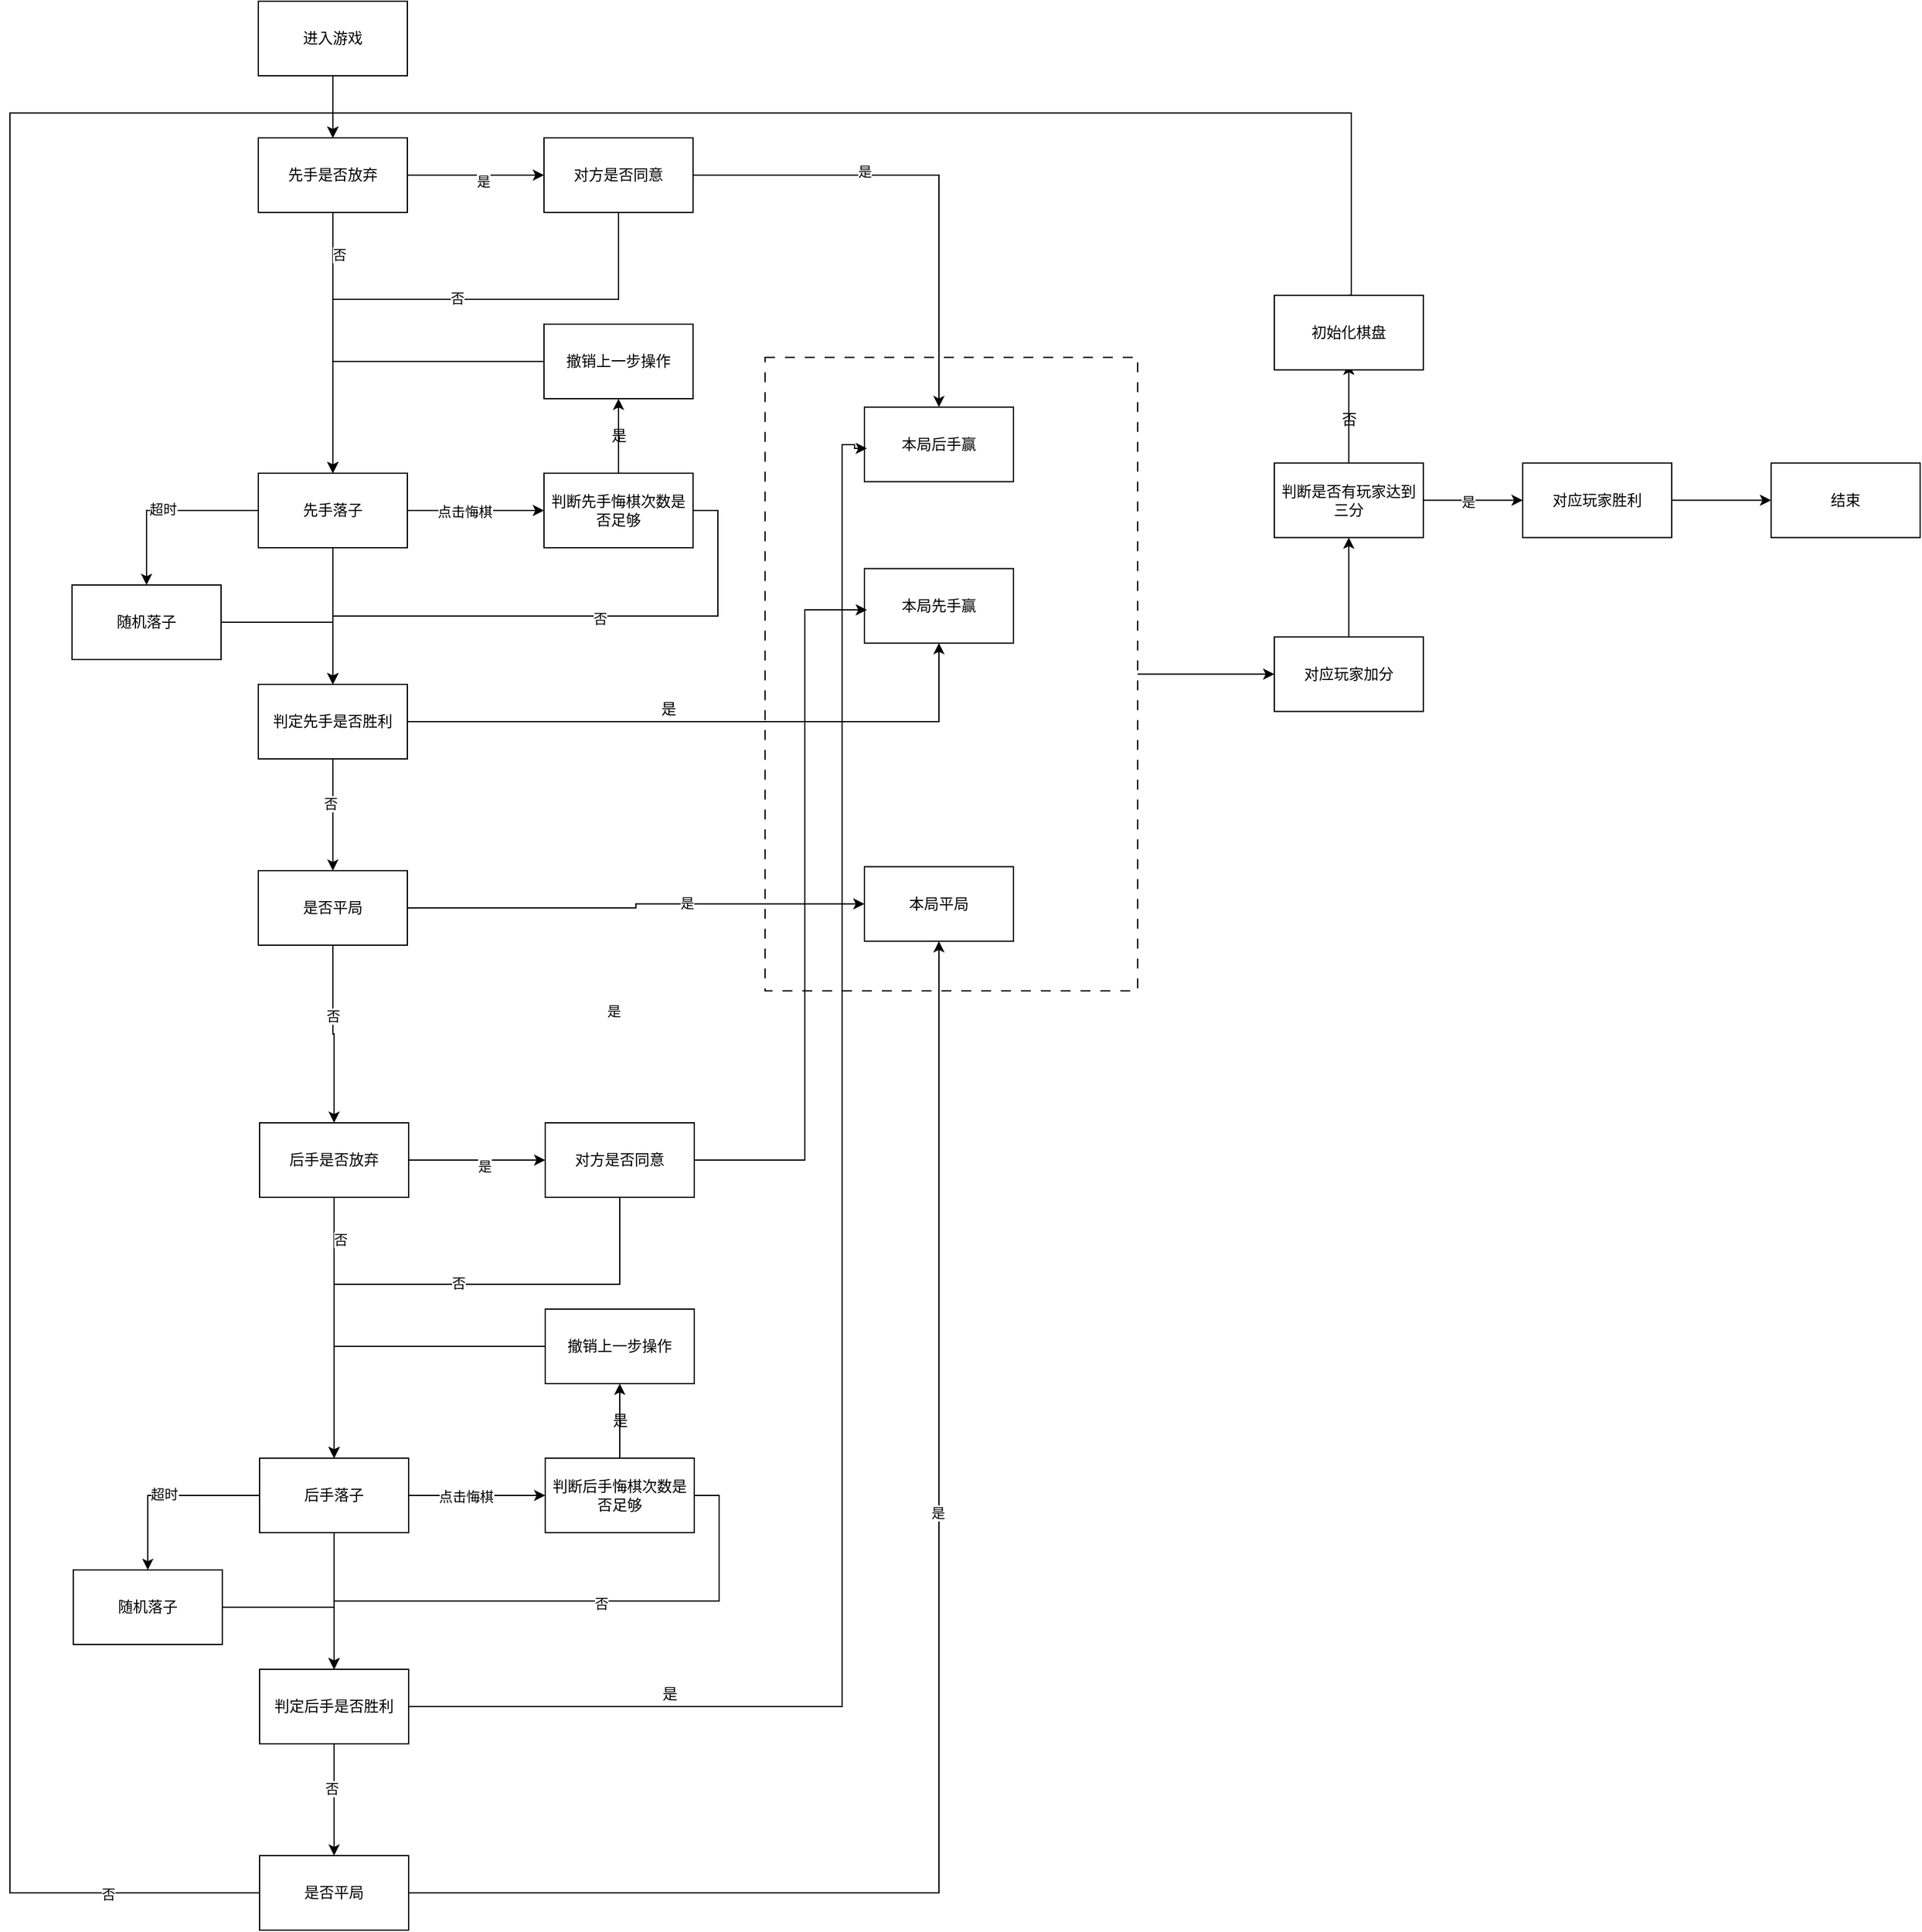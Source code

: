 <mxfile version="21.0.6" type="github">
  <diagram name="Page-1" id="edf60f1a-56cd-e834-aa8a-f176f3a09ee4">
    <mxGraphModel dx="3587" dy="2440" grid="1" gridSize="10" guides="1" tooltips="1" connect="1" arrows="1" fold="1" page="1" pageScale="1" pageWidth="1100" pageHeight="850" background="none" math="0" shadow="0">
      <root>
        <mxCell id="0" />
        <mxCell id="1" parent="0" />
        <mxCell id="CxQgPjgmQTwlb-2VwWBZ-10" style="edgeStyle=orthogonalEdgeStyle;rounded=0;orthogonalLoop=1;jettySize=auto;html=1;entryX=0.5;entryY=0;entryDx=0;entryDy=0;" parent="1" source="CxQgPjgmQTwlb-2VwWBZ-1" target="CxQgPjgmQTwlb-2VwWBZ-2" edge="1">
          <mxGeometry relative="1" as="geometry" />
        </mxCell>
        <mxCell id="CxQgPjgmQTwlb-2VwWBZ-33" value="否" style="edgeLabel;html=1;align=center;verticalAlign=middle;resizable=0;points=[];" parent="CxQgPjgmQTwlb-2VwWBZ-10" vertex="1" connectable="0">
          <mxGeometry x="-0.682" y="5" relative="1" as="geometry">
            <mxPoint as="offset" />
          </mxGeometry>
        </mxCell>
        <mxCell id="CxQgPjgmQTwlb-2VwWBZ-31" style="edgeStyle=orthogonalEdgeStyle;rounded=0;orthogonalLoop=1;jettySize=auto;html=1;entryX=0;entryY=0.5;entryDx=0;entryDy=0;" parent="1" source="CxQgPjgmQTwlb-2VwWBZ-1" target="CxQgPjgmQTwlb-2VwWBZ-30" edge="1">
          <mxGeometry relative="1" as="geometry" />
        </mxCell>
        <mxCell id="CxQgPjgmQTwlb-2VwWBZ-32" value="是" style="edgeLabel;html=1;align=center;verticalAlign=middle;resizable=0;points=[];" parent="CxQgPjgmQTwlb-2VwWBZ-31" vertex="1" connectable="0">
          <mxGeometry x="0.097" y="-5" relative="1" as="geometry">
            <mxPoint as="offset" />
          </mxGeometry>
        </mxCell>
        <mxCell id="CxQgPjgmQTwlb-2VwWBZ-1" value="先手是否放弃" style="rounded=0;whiteSpace=wrap;html=1;" parent="1" vertex="1">
          <mxGeometry x="200" y="-90" width="120" height="60" as="geometry" />
        </mxCell>
        <mxCell id="CxQgPjgmQTwlb-2VwWBZ-13" style="edgeStyle=orthogonalEdgeStyle;rounded=0;orthogonalLoop=1;jettySize=auto;html=1;entryX=0;entryY=0.5;entryDx=0;entryDy=0;" parent="1" source="CxQgPjgmQTwlb-2VwWBZ-2" target="CxQgPjgmQTwlb-2VwWBZ-7" edge="1">
          <mxGeometry relative="1" as="geometry" />
        </mxCell>
        <mxCell id="CxQgPjgmQTwlb-2VwWBZ-14" value="点击悔棋" style="edgeLabel;html=1;align=center;verticalAlign=middle;resizable=0;points=[];" parent="CxQgPjgmQTwlb-2VwWBZ-13" vertex="1" connectable="0">
          <mxGeometry x="-0.17" y="-1" relative="1" as="geometry">
            <mxPoint as="offset" />
          </mxGeometry>
        </mxCell>
        <mxCell id="CxQgPjgmQTwlb-2VwWBZ-21" style="edgeStyle=orthogonalEdgeStyle;rounded=0;orthogonalLoop=1;jettySize=auto;html=1;" parent="1" source="CxQgPjgmQTwlb-2VwWBZ-2" target="CxQgPjgmQTwlb-2VwWBZ-5" edge="1">
          <mxGeometry relative="1" as="geometry" />
        </mxCell>
        <mxCell id="CxQgPjgmQTwlb-2VwWBZ-24" style="edgeStyle=orthogonalEdgeStyle;rounded=0;orthogonalLoop=1;jettySize=auto;html=1;" parent="1" source="CxQgPjgmQTwlb-2VwWBZ-2" target="CxQgPjgmQTwlb-2VwWBZ-23" edge="1">
          <mxGeometry relative="1" as="geometry" />
        </mxCell>
        <mxCell id="CxQgPjgmQTwlb-2VwWBZ-25" value="超时" style="edgeLabel;html=1;align=center;verticalAlign=middle;resizable=0;points=[];" parent="CxQgPjgmQTwlb-2VwWBZ-24" vertex="1" connectable="0">
          <mxGeometry x="0.033" y="-1" relative="1" as="geometry">
            <mxPoint as="offset" />
          </mxGeometry>
        </mxCell>
        <mxCell id="CxQgPjgmQTwlb-2VwWBZ-2" value="先手落子" style="rounded=0;whiteSpace=wrap;html=1;" parent="1" vertex="1">
          <mxGeometry x="200" y="180" width="120" height="60" as="geometry" />
        </mxCell>
        <mxCell id="CxQgPjgmQTwlb-2VwWBZ-40" style="edgeStyle=orthogonalEdgeStyle;rounded=0;orthogonalLoop=1;jettySize=auto;html=1;entryX=0.5;entryY=1;entryDx=0;entryDy=0;" parent="1" source="CxQgPjgmQTwlb-2VwWBZ-5" target="CxQgPjgmQTwlb-2VwWBZ-39" edge="1">
          <mxGeometry relative="1" as="geometry" />
        </mxCell>
        <mxCell id="CxQgPjgmQTwlb-2VwWBZ-43" style="edgeStyle=orthogonalEdgeStyle;rounded=0;orthogonalLoop=1;jettySize=auto;html=1;exitX=0.5;exitY=1;exitDx=0;exitDy=0;entryX=0.5;entryY=0;entryDx=0;entryDy=0;" parent="1" source="CxQgPjgmQTwlb-2VwWBZ-5" target="CxQgPjgmQTwlb-2VwWBZ-42" edge="1">
          <mxGeometry relative="1" as="geometry">
            <Array as="points">
              <mxPoint x="260" y="450" />
              <mxPoint x="260" y="450" />
            </Array>
          </mxGeometry>
        </mxCell>
        <mxCell id="CxQgPjgmQTwlb-2VwWBZ-47" value="否" style="edgeLabel;html=1;align=center;verticalAlign=middle;resizable=0;points=[];" parent="CxQgPjgmQTwlb-2VwWBZ-43" vertex="1" connectable="0">
          <mxGeometry x="-0.198" y="-2" relative="1" as="geometry">
            <mxPoint as="offset" />
          </mxGeometry>
        </mxCell>
        <mxCell id="CxQgPjgmQTwlb-2VwWBZ-5" value="判定先手是否胜利" style="rounded=0;whiteSpace=wrap;html=1;" parent="1" vertex="1">
          <mxGeometry x="200" y="350" width="120" height="60" as="geometry" />
        </mxCell>
        <mxCell id="CxQgPjgmQTwlb-2VwWBZ-12" style="edgeStyle=orthogonalEdgeStyle;rounded=0;orthogonalLoop=1;jettySize=auto;html=1;entryX=0.5;entryY=1;entryDx=0;entryDy=0;" parent="1" source="CxQgPjgmQTwlb-2VwWBZ-7" target="CxQgPjgmQTwlb-2VwWBZ-11" edge="1">
          <mxGeometry relative="1" as="geometry">
            <Array as="points">
              <mxPoint x="490" y="170" />
              <mxPoint x="490" y="170" />
            </Array>
          </mxGeometry>
        </mxCell>
        <mxCell id="CxQgPjgmQTwlb-2VwWBZ-20" style="edgeStyle=orthogonalEdgeStyle;rounded=0;orthogonalLoop=1;jettySize=auto;html=1;entryX=0.5;entryY=0;entryDx=0;entryDy=0;exitX=1;exitY=0.5;exitDx=0;exitDy=0;" parent="1" source="CxQgPjgmQTwlb-2VwWBZ-7" target="CxQgPjgmQTwlb-2VwWBZ-5" edge="1">
          <mxGeometry relative="1" as="geometry" />
        </mxCell>
        <mxCell id="CxQgPjgmQTwlb-2VwWBZ-22" value="否" style="edgeLabel;html=1;align=center;verticalAlign=middle;resizable=0;points=[];" parent="CxQgPjgmQTwlb-2VwWBZ-20" vertex="1" connectable="0">
          <mxGeometry x="-0.146" y="2" relative="1" as="geometry">
            <mxPoint as="offset" />
          </mxGeometry>
        </mxCell>
        <mxCell id="CxQgPjgmQTwlb-2VwWBZ-7" value="判断先手悔棋次数是否足够" style="rounded=0;whiteSpace=wrap;html=1;" parent="1" vertex="1">
          <mxGeometry x="430" y="180" width="120" height="60" as="geometry" />
        </mxCell>
        <mxCell id="CxQgPjgmQTwlb-2VwWBZ-19" style="edgeStyle=orthogonalEdgeStyle;rounded=0;orthogonalLoop=1;jettySize=auto;html=1;entryX=0.5;entryY=0;entryDx=0;entryDy=0;" parent="1" source="CxQgPjgmQTwlb-2VwWBZ-11" target="CxQgPjgmQTwlb-2VwWBZ-2" edge="1">
          <mxGeometry relative="1" as="geometry">
            <mxPoint x="320" y="110" as="targetPoint" />
          </mxGeometry>
        </mxCell>
        <mxCell id="CxQgPjgmQTwlb-2VwWBZ-11" value="撤销上一步操作" style="rounded=0;whiteSpace=wrap;html=1;" parent="1" vertex="1">
          <mxGeometry x="430" y="60" width="120" height="60" as="geometry" />
        </mxCell>
        <mxCell id="CxQgPjgmQTwlb-2VwWBZ-15" value="是" style="text;html=1;align=center;verticalAlign=middle;resizable=0;points=[];autosize=1;strokeColor=none;fillColor=none;" parent="1" vertex="1">
          <mxGeometry x="470" y="135" width="40" height="30" as="geometry" />
        </mxCell>
        <mxCell id="CxQgPjgmQTwlb-2VwWBZ-26" style="edgeStyle=orthogonalEdgeStyle;rounded=0;orthogonalLoop=1;jettySize=auto;html=1;" parent="1" source="CxQgPjgmQTwlb-2VwWBZ-23" target="CxQgPjgmQTwlb-2VwWBZ-5" edge="1">
          <mxGeometry relative="1" as="geometry" />
        </mxCell>
        <mxCell id="CxQgPjgmQTwlb-2VwWBZ-23" value="随机落子" style="rounded=0;whiteSpace=wrap;html=1;" parent="1" vertex="1">
          <mxGeometry x="50" y="270" width="120" height="60" as="geometry" />
        </mxCell>
        <mxCell id="CxQgPjgmQTwlb-2VwWBZ-28" style="edgeStyle=orthogonalEdgeStyle;rounded=0;orthogonalLoop=1;jettySize=auto;html=1;" parent="1" source="CxQgPjgmQTwlb-2VwWBZ-27" target="CxQgPjgmQTwlb-2VwWBZ-1" edge="1">
          <mxGeometry relative="1" as="geometry" />
        </mxCell>
        <mxCell id="CxQgPjgmQTwlb-2VwWBZ-27" value="进入游戏" style="rounded=0;whiteSpace=wrap;html=1;" parent="1" vertex="1">
          <mxGeometry x="200" y="-200" width="120" height="60" as="geometry" />
        </mxCell>
        <mxCell id="CxQgPjgmQTwlb-2VwWBZ-34" style="edgeStyle=orthogonalEdgeStyle;rounded=0;orthogonalLoop=1;jettySize=auto;html=1;entryX=0.5;entryY=0;entryDx=0;entryDy=0;" parent="1" source="CxQgPjgmQTwlb-2VwWBZ-30" target="CxQgPjgmQTwlb-2VwWBZ-2" edge="1">
          <mxGeometry relative="1" as="geometry">
            <Array as="points">
              <mxPoint x="490" y="40" />
              <mxPoint x="260" y="40" />
            </Array>
          </mxGeometry>
        </mxCell>
        <mxCell id="CxQgPjgmQTwlb-2VwWBZ-35" value="否" style="edgeLabel;html=1;align=center;verticalAlign=middle;resizable=0;points=[];" parent="CxQgPjgmQTwlb-2VwWBZ-34" vertex="1" connectable="0">
          <mxGeometry x="-0.092" y="-1" relative="1" as="geometry">
            <mxPoint as="offset" />
          </mxGeometry>
        </mxCell>
        <mxCell id="CxQgPjgmQTwlb-2VwWBZ-37" style="edgeStyle=orthogonalEdgeStyle;rounded=0;orthogonalLoop=1;jettySize=auto;html=1;entryX=0.5;entryY=0;entryDx=0;entryDy=0;" parent="1" source="CxQgPjgmQTwlb-2VwWBZ-30" target="CxQgPjgmQTwlb-2VwWBZ-36" edge="1">
          <mxGeometry relative="1" as="geometry" />
        </mxCell>
        <mxCell id="CxQgPjgmQTwlb-2VwWBZ-38" value="是" style="edgeLabel;html=1;align=center;verticalAlign=middle;resizable=0;points=[];" parent="CxQgPjgmQTwlb-2VwWBZ-37" vertex="1" connectable="0">
          <mxGeometry x="-0.29" y="3" relative="1" as="geometry">
            <mxPoint x="1" as="offset" />
          </mxGeometry>
        </mxCell>
        <mxCell id="CxQgPjgmQTwlb-2VwWBZ-30" value="对方是否同意" style="rounded=0;whiteSpace=wrap;html=1;" parent="1" vertex="1">
          <mxGeometry x="430" y="-90" width="120" height="60" as="geometry" />
        </mxCell>
        <mxCell id="CxQgPjgmQTwlb-2VwWBZ-36" value="本局后手赢" style="rounded=0;whiteSpace=wrap;html=1;" parent="1" vertex="1">
          <mxGeometry x="688" y="126.8" width="120" height="60" as="geometry" />
        </mxCell>
        <mxCell id="CxQgPjgmQTwlb-2VwWBZ-39" value="本局先手赢" style="rounded=0;whiteSpace=wrap;html=1;" parent="1" vertex="1">
          <mxGeometry x="688" y="256.8" width="120" height="60" as="geometry" />
        </mxCell>
        <mxCell id="CxQgPjgmQTwlb-2VwWBZ-41" value="是" style="text;html=1;align=center;verticalAlign=middle;resizable=0;points=[];autosize=1;strokeColor=none;fillColor=none;" parent="1" vertex="1">
          <mxGeometry x="510" y="355" width="40" height="30" as="geometry" />
        </mxCell>
        <mxCell id="CxQgPjgmQTwlb-2VwWBZ-45" style="edgeStyle=orthogonalEdgeStyle;rounded=0;orthogonalLoop=1;jettySize=auto;html=1;entryX=0;entryY=0.5;entryDx=0;entryDy=0;" parent="1" source="CxQgPjgmQTwlb-2VwWBZ-42" target="CxQgPjgmQTwlb-2VwWBZ-44" edge="1">
          <mxGeometry relative="1" as="geometry" />
        </mxCell>
        <mxCell id="CxQgPjgmQTwlb-2VwWBZ-46" value="是" style="edgeLabel;html=1;align=center;verticalAlign=middle;resizable=0;points=[];" parent="CxQgPjgmQTwlb-2VwWBZ-45" vertex="1" connectable="0">
          <mxGeometry x="0.229" y="1" relative="1" as="geometry">
            <mxPoint as="offset" />
          </mxGeometry>
        </mxCell>
        <mxCell id="CxQgPjgmQTwlb-2VwWBZ-48" style="edgeStyle=orthogonalEdgeStyle;rounded=0;orthogonalLoop=1;jettySize=auto;html=1;entryX=0.5;entryY=0;entryDx=0;entryDy=0;" parent="1" source="CxQgPjgmQTwlb-2VwWBZ-42" target="CxQgPjgmQTwlb-2VwWBZ-90" edge="1">
          <mxGeometry relative="1" as="geometry">
            <mxPoint x="260" y="710" as="targetPoint" />
          </mxGeometry>
        </mxCell>
        <mxCell id="CxQgPjgmQTwlb-2VwWBZ-49" value="否" style="edgeLabel;html=1;align=center;verticalAlign=middle;resizable=0;points=[];" parent="CxQgPjgmQTwlb-2VwWBZ-48" vertex="1" connectable="0">
          <mxGeometry x="-0.218" relative="1" as="geometry">
            <mxPoint as="offset" />
          </mxGeometry>
        </mxCell>
        <mxCell id="CxQgPjgmQTwlb-2VwWBZ-42" value="是否平局" style="rounded=0;whiteSpace=wrap;html=1;" parent="1" vertex="1">
          <mxGeometry x="200" y="500" width="120" height="60" as="geometry" />
        </mxCell>
        <mxCell id="CxQgPjgmQTwlb-2VwWBZ-44" value="本局平局" style="rounded=0;whiteSpace=wrap;html=1;" parent="1" vertex="1">
          <mxGeometry x="688" y="496.8" width="120" height="60" as="geometry" />
        </mxCell>
        <mxCell id="CxQgPjgmQTwlb-2VwWBZ-86" style="edgeStyle=orthogonalEdgeStyle;rounded=0;orthogonalLoop=1;jettySize=auto;html=1;entryX=0.5;entryY=0;entryDx=0;entryDy=0;" parent="1" source="CxQgPjgmQTwlb-2VwWBZ-90" target="CxQgPjgmQTwlb-2VwWBZ-96" edge="1">
          <mxGeometry relative="1" as="geometry" />
        </mxCell>
        <mxCell id="CxQgPjgmQTwlb-2VwWBZ-87" value="否" style="edgeLabel;html=1;align=center;verticalAlign=middle;resizable=0;points=[];" parent="CxQgPjgmQTwlb-2VwWBZ-86" vertex="1" connectable="0">
          <mxGeometry x="-0.682" y="5" relative="1" as="geometry">
            <mxPoint as="offset" />
          </mxGeometry>
        </mxCell>
        <mxCell id="CxQgPjgmQTwlb-2VwWBZ-88" style="edgeStyle=orthogonalEdgeStyle;rounded=0;orthogonalLoop=1;jettySize=auto;html=1;entryX=0;entryY=0.5;entryDx=0;entryDy=0;" parent="1" source="CxQgPjgmQTwlb-2VwWBZ-90" target="CxQgPjgmQTwlb-2VwWBZ-114" edge="1">
          <mxGeometry relative="1" as="geometry" />
        </mxCell>
        <mxCell id="CxQgPjgmQTwlb-2VwWBZ-89" value="是" style="edgeLabel;html=1;align=center;verticalAlign=middle;resizable=0;points=[];" parent="CxQgPjgmQTwlb-2VwWBZ-88" vertex="1" connectable="0">
          <mxGeometry x="0.097" y="-5" relative="1" as="geometry">
            <mxPoint as="offset" />
          </mxGeometry>
        </mxCell>
        <mxCell id="CxQgPjgmQTwlb-2VwWBZ-90" value="后手是否放弃" style="rounded=0;whiteSpace=wrap;html=1;" parent="1" vertex="1">
          <mxGeometry x="201" y="703" width="120" height="60" as="geometry" />
        </mxCell>
        <mxCell id="CxQgPjgmQTwlb-2VwWBZ-91" style="edgeStyle=orthogonalEdgeStyle;rounded=0;orthogonalLoop=1;jettySize=auto;html=1;entryX=0;entryY=0.5;entryDx=0;entryDy=0;" parent="1" source="CxQgPjgmQTwlb-2VwWBZ-96" target="CxQgPjgmQTwlb-2VwWBZ-104" edge="1">
          <mxGeometry relative="1" as="geometry" />
        </mxCell>
        <mxCell id="CxQgPjgmQTwlb-2VwWBZ-92" value="点击悔棋" style="edgeLabel;html=1;align=center;verticalAlign=middle;resizable=0;points=[];" parent="CxQgPjgmQTwlb-2VwWBZ-91" vertex="1" connectable="0">
          <mxGeometry x="-0.17" y="-1" relative="1" as="geometry">
            <mxPoint as="offset" />
          </mxGeometry>
        </mxCell>
        <mxCell id="CxQgPjgmQTwlb-2VwWBZ-93" style="edgeStyle=orthogonalEdgeStyle;rounded=0;orthogonalLoop=1;jettySize=auto;html=1;" parent="1" source="CxQgPjgmQTwlb-2VwWBZ-96" target="CxQgPjgmQTwlb-2VwWBZ-100" edge="1">
          <mxGeometry relative="1" as="geometry" />
        </mxCell>
        <mxCell id="CxQgPjgmQTwlb-2VwWBZ-94" style="edgeStyle=orthogonalEdgeStyle;rounded=0;orthogonalLoop=1;jettySize=auto;html=1;" parent="1" source="CxQgPjgmQTwlb-2VwWBZ-96" target="CxQgPjgmQTwlb-2VwWBZ-109" edge="1">
          <mxGeometry relative="1" as="geometry" />
        </mxCell>
        <mxCell id="CxQgPjgmQTwlb-2VwWBZ-95" value="超时" style="edgeLabel;html=1;align=center;verticalAlign=middle;resizable=0;points=[];" parent="CxQgPjgmQTwlb-2VwWBZ-94" vertex="1" connectable="0">
          <mxGeometry x="0.033" y="-1" relative="1" as="geometry">
            <mxPoint as="offset" />
          </mxGeometry>
        </mxCell>
        <mxCell id="CxQgPjgmQTwlb-2VwWBZ-96" value="后手落子" style="rounded=0;whiteSpace=wrap;html=1;" parent="1" vertex="1">
          <mxGeometry x="201" y="973" width="120" height="60" as="geometry" />
        </mxCell>
        <mxCell id="CxQgPjgmQTwlb-2VwWBZ-97" style="edgeStyle=orthogonalEdgeStyle;rounded=0;orthogonalLoop=1;jettySize=auto;html=1;" parent="1" source="CxQgPjgmQTwlb-2VwWBZ-100" edge="1">
          <mxGeometry relative="1" as="geometry">
            <mxPoint x="690" y="160" as="targetPoint" />
            <Array as="points">
              <mxPoint x="670" y="1173" />
              <mxPoint x="670" y="157" />
              <mxPoint x="680" y="157" />
              <mxPoint x="680" y="160" />
            </Array>
          </mxGeometry>
        </mxCell>
        <mxCell id="CxQgPjgmQTwlb-2VwWBZ-98" style="edgeStyle=orthogonalEdgeStyle;rounded=0;orthogonalLoop=1;jettySize=auto;html=1;exitX=0.5;exitY=1;exitDx=0;exitDy=0;entryX=0.5;entryY=0;entryDx=0;entryDy=0;" parent="1" source="CxQgPjgmQTwlb-2VwWBZ-100" target="CxQgPjgmQTwlb-2VwWBZ-120" edge="1">
          <mxGeometry relative="1" as="geometry">
            <Array as="points">
              <mxPoint x="261" y="1243" />
              <mxPoint x="261" y="1243" />
            </Array>
          </mxGeometry>
        </mxCell>
        <mxCell id="CxQgPjgmQTwlb-2VwWBZ-99" value="否" style="edgeLabel;html=1;align=center;verticalAlign=middle;resizable=0;points=[];" parent="CxQgPjgmQTwlb-2VwWBZ-98" vertex="1" connectable="0">
          <mxGeometry x="-0.198" y="-2" relative="1" as="geometry">
            <mxPoint as="offset" />
          </mxGeometry>
        </mxCell>
        <mxCell id="CxQgPjgmQTwlb-2VwWBZ-100" value="判定后手是否胜利" style="rounded=0;whiteSpace=wrap;html=1;" parent="1" vertex="1">
          <mxGeometry x="201" y="1143" width="120" height="60" as="geometry" />
        </mxCell>
        <mxCell id="CxQgPjgmQTwlb-2VwWBZ-101" style="edgeStyle=orthogonalEdgeStyle;rounded=0;orthogonalLoop=1;jettySize=auto;html=1;entryX=0.5;entryY=1;entryDx=0;entryDy=0;" parent="1" source="CxQgPjgmQTwlb-2VwWBZ-104" target="CxQgPjgmQTwlb-2VwWBZ-106" edge="1">
          <mxGeometry relative="1" as="geometry">
            <Array as="points">
              <mxPoint x="491" y="963" />
              <mxPoint x="491" y="963" />
            </Array>
          </mxGeometry>
        </mxCell>
        <mxCell id="CxQgPjgmQTwlb-2VwWBZ-102" style="edgeStyle=orthogonalEdgeStyle;rounded=0;orthogonalLoop=1;jettySize=auto;html=1;entryX=0.5;entryY=0;entryDx=0;entryDy=0;exitX=1;exitY=0.5;exitDx=0;exitDy=0;" parent="1" source="CxQgPjgmQTwlb-2VwWBZ-104" target="CxQgPjgmQTwlb-2VwWBZ-100" edge="1">
          <mxGeometry relative="1" as="geometry" />
        </mxCell>
        <mxCell id="CxQgPjgmQTwlb-2VwWBZ-103" value="否" style="edgeLabel;html=1;align=center;verticalAlign=middle;resizable=0;points=[];" parent="CxQgPjgmQTwlb-2VwWBZ-102" vertex="1" connectable="0">
          <mxGeometry x="-0.146" y="2" relative="1" as="geometry">
            <mxPoint as="offset" />
          </mxGeometry>
        </mxCell>
        <mxCell id="CxQgPjgmQTwlb-2VwWBZ-104" value="判断后手悔棋次数是否足够" style="rounded=0;whiteSpace=wrap;html=1;" parent="1" vertex="1">
          <mxGeometry x="431" y="973" width="120" height="60" as="geometry" />
        </mxCell>
        <mxCell id="CxQgPjgmQTwlb-2VwWBZ-105" style="edgeStyle=orthogonalEdgeStyle;rounded=0;orthogonalLoop=1;jettySize=auto;html=1;entryX=0.5;entryY=0;entryDx=0;entryDy=0;" parent="1" source="CxQgPjgmQTwlb-2VwWBZ-106" target="CxQgPjgmQTwlb-2VwWBZ-96" edge="1">
          <mxGeometry relative="1" as="geometry">
            <mxPoint x="321" y="903" as="targetPoint" />
          </mxGeometry>
        </mxCell>
        <mxCell id="CxQgPjgmQTwlb-2VwWBZ-106" value="撤销上一步操作" style="rounded=0;whiteSpace=wrap;html=1;" parent="1" vertex="1">
          <mxGeometry x="431" y="853" width="120" height="60" as="geometry" />
        </mxCell>
        <mxCell id="CxQgPjgmQTwlb-2VwWBZ-107" value="是" style="text;html=1;align=center;verticalAlign=middle;resizable=0;points=[];autosize=1;strokeColor=none;fillColor=none;" parent="1" vertex="1">
          <mxGeometry x="471" y="928" width="40" height="30" as="geometry" />
        </mxCell>
        <mxCell id="CxQgPjgmQTwlb-2VwWBZ-108" style="edgeStyle=orthogonalEdgeStyle;rounded=0;orthogonalLoop=1;jettySize=auto;html=1;" parent="1" source="CxQgPjgmQTwlb-2VwWBZ-109" target="CxQgPjgmQTwlb-2VwWBZ-100" edge="1">
          <mxGeometry relative="1" as="geometry" />
        </mxCell>
        <mxCell id="CxQgPjgmQTwlb-2VwWBZ-109" value="随机落子" style="rounded=0;whiteSpace=wrap;html=1;" parent="1" vertex="1">
          <mxGeometry x="51" y="1063" width="120" height="60" as="geometry" />
        </mxCell>
        <mxCell id="CxQgPjgmQTwlb-2VwWBZ-110" style="edgeStyle=orthogonalEdgeStyle;rounded=0;orthogonalLoop=1;jettySize=auto;html=1;entryX=0.5;entryY=0;entryDx=0;entryDy=0;" parent="1" source="CxQgPjgmQTwlb-2VwWBZ-114" target="CxQgPjgmQTwlb-2VwWBZ-96" edge="1">
          <mxGeometry relative="1" as="geometry">
            <Array as="points">
              <mxPoint x="491" y="833" />
              <mxPoint x="261" y="833" />
            </Array>
          </mxGeometry>
        </mxCell>
        <mxCell id="CxQgPjgmQTwlb-2VwWBZ-111" value="否" style="edgeLabel;html=1;align=center;verticalAlign=middle;resizable=0;points=[];" parent="CxQgPjgmQTwlb-2VwWBZ-110" vertex="1" connectable="0">
          <mxGeometry x="-0.092" y="-1" relative="1" as="geometry">
            <mxPoint as="offset" />
          </mxGeometry>
        </mxCell>
        <mxCell id="CxQgPjgmQTwlb-2VwWBZ-112" style="edgeStyle=orthogonalEdgeStyle;rounded=0;orthogonalLoop=1;jettySize=auto;html=1;" parent="1" source="CxQgPjgmQTwlb-2VwWBZ-114" edge="1">
          <mxGeometry relative="1" as="geometry">
            <mxPoint x="690" y="290" as="targetPoint" />
            <Array as="points">
              <mxPoint x="640" y="733" />
              <mxPoint x="640" y="290" />
            </Array>
          </mxGeometry>
        </mxCell>
        <mxCell id="CxQgPjgmQTwlb-2VwWBZ-113" value="是" style="edgeLabel;html=1;align=center;verticalAlign=middle;resizable=0;points=[];" parent="CxQgPjgmQTwlb-2VwWBZ-112" vertex="1" connectable="0">
          <mxGeometry x="-0.29" y="3" relative="1" as="geometry">
            <mxPoint x="-151" y="-3" as="offset" />
          </mxGeometry>
        </mxCell>
        <mxCell id="CxQgPjgmQTwlb-2VwWBZ-114" value="对方是否同意" style="rounded=0;whiteSpace=wrap;html=1;" parent="1" vertex="1">
          <mxGeometry x="431" y="703" width="120" height="60" as="geometry" />
        </mxCell>
        <mxCell id="CxQgPjgmQTwlb-2VwWBZ-117" value="是" style="text;html=1;align=center;verticalAlign=middle;resizable=0;points=[];autosize=1;strokeColor=none;fillColor=none;" parent="1" vertex="1">
          <mxGeometry x="511" y="1148" width="40" height="30" as="geometry" />
        </mxCell>
        <mxCell id="CxQgPjgmQTwlb-2VwWBZ-118" style="edgeStyle=orthogonalEdgeStyle;rounded=0;orthogonalLoop=1;jettySize=auto;html=1;entryX=0.5;entryY=1;entryDx=0;entryDy=0;" parent="1" source="CxQgPjgmQTwlb-2VwWBZ-120" target="CxQgPjgmQTwlb-2VwWBZ-44" edge="1">
          <mxGeometry relative="1" as="geometry">
            <mxPoint x="841" y="1323" as="targetPoint" />
          </mxGeometry>
        </mxCell>
        <mxCell id="CxQgPjgmQTwlb-2VwWBZ-119" value="是" style="edgeLabel;html=1;align=center;verticalAlign=middle;resizable=0;points=[];" parent="CxQgPjgmQTwlb-2VwWBZ-118" vertex="1" connectable="0">
          <mxGeometry x="0.229" y="1" relative="1" as="geometry">
            <mxPoint as="offset" />
          </mxGeometry>
        </mxCell>
        <mxCell id="CxQgPjgmQTwlb-2VwWBZ-123" style="edgeStyle=orthogonalEdgeStyle;rounded=0;orthogonalLoop=1;jettySize=auto;html=1;entryX=0.5;entryY=0;entryDx=0;entryDy=0;" parent="1" source="CxQgPjgmQTwlb-2VwWBZ-120" target="CxQgPjgmQTwlb-2VwWBZ-1" edge="1">
          <mxGeometry relative="1" as="geometry">
            <mxPoint x="-50" y="-130" as="targetPoint" />
            <Array as="points">
              <mxPoint y="1323" />
              <mxPoint y="-110" />
              <mxPoint x="260" y="-110" />
            </Array>
          </mxGeometry>
        </mxCell>
        <mxCell id="CxQgPjgmQTwlb-2VwWBZ-124" value="否" style="edgeLabel;html=1;align=center;verticalAlign=middle;resizable=0;points=[];" parent="CxQgPjgmQTwlb-2VwWBZ-123" vertex="1" connectable="0">
          <mxGeometry x="-0.872" y="1" relative="1" as="geometry">
            <mxPoint as="offset" />
          </mxGeometry>
        </mxCell>
        <mxCell id="CxQgPjgmQTwlb-2VwWBZ-120" value="是否平局" style="rounded=0;whiteSpace=wrap;html=1;" parent="1" vertex="1">
          <mxGeometry x="201" y="1293" width="120" height="60" as="geometry" />
        </mxCell>
        <mxCell id="dIzbdthylViJd2ZW9jy--4" style="edgeStyle=orthogonalEdgeStyle;rounded=0;orthogonalLoop=1;jettySize=auto;html=1;exitX=1;exitY=0.5;exitDx=0;exitDy=0;entryX=0;entryY=0.5;entryDx=0;entryDy=0;" edge="1" parent="1" source="dIzbdthylViJd2ZW9jy--2" target="dIzbdthylViJd2ZW9jy--3">
          <mxGeometry relative="1" as="geometry" />
        </mxCell>
        <mxCell id="dIzbdthylViJd2ZW9jy--2" value="" style="rounded=0;whiteSpace=wrap;html=1;fillColor=none;dashed=1;dashPattern=8 8;movable=0;resizable=0;rotatable=0;deletable=0;editable=0;locked=1;connectable=0;" vertex="1" parent="1">
          <mxGeometry x="608" y="86.8" width="300" height="510" as="geometry" />
        </mxCell>
        <mxCell id="dIzbdthylViJd2ZW9jy--6" value="" style="edgeStyle=orthogonalEdgeStyle;rounded=0;orthogonalLoop=1;jettySize=auto;html=1;" edge="1" parent="1" source="dIzbdthylViJd2ZW9jy--3" target="dIzbdthylViJd2ZW9jy--5">
          <mxGeometry relative="1" as="geometry" />
        </mxCell>
        <mxCell id="dIzbdthylViJd2ZW9jy--3" value="对应玩家加分" style="rounded=0;whiteSpace=wrap;html=1;" vertex="1" parent="1">
          <mxGeometry x="1018" y="311.8" width="120" height="60" as="geometry" />
        </mxCell>
        <mxCell id="dIzbdthylViJd2ZW9jy--8" value="" style="edgeStyle=orthogonalEdgeStyle;rounded=0;orthogonalLoop=1;jettySize=auto;html=1;" edge="1" parent="1" source="dIzbdthylViJd2ZW9jy--5">
          <mxGeometry relative="1" as="geometry">
            <mxPoint x="1078" y="91.8" as="targetPoint" />
          </mxGeometry>
        </mxCell>
        <mxCell id="dIzbdthylViJd2ZW9jy--12" value="" style="edgeStyle=orthogonalEdgeStyle;rounded=0;orthogonalLoop=1;jettySize=auto;html=1;" edge="1" parent="1" source="dIzbdthylViJd2ZW9jy--5" target="dIzbdthylViJd2ZW9jy--11">
          <mxGeometry relative="1" as="geometry" />
        </mxCell>
        <mxCell id="dIzbdthylViJd2ZW9jy--13" value="是" style="edgeLabel;html=1;align=center;verticalAlign=middle;resizable=0;points=[];" vertex="1" connectable="0" parent="dIzbdthylViJd2ZW9jy--12">
          <mxGeometry x="-0.103" y="-1" relative="1" as="geometry">
            <mxPoint as="offset" />
          </mxGeometry>
        </mxCell>
        <mxCell id="dIzbdthylViJd2ZW9jy--5" value="判断是否有玩家达到三分" style="rounded=0;whiteSpace=wrap;html=1;" vertex="1" parent="1">
          <mxGeometry x="1018" y="171.8" width="120" height="60" as="geometry" />
        </mxCell>
        <mxCell id="dIzbdthylViJd2ZW9jy--16" style="edgeStyle=orthogonalEdgeStyle;rounded=0;orthogonalLoop=1;jettySize=auto;html=1;entryX=0.5;entryY=0;entryDx=0;entryDy=0;exitX=0.5;exitY=0;exitDx=0;exitDy=0;" edge="1" parent="1" source="dIzbdthylViJd2ZW9jy--9" target="CxQgPjgmQTwlb-2VwWBZ-1">
          <mxGeometry relative="1" as="geometry">
            <Array as="points">
              <mxPoint x="1080" y="37" />
              <mxPoint x="1080" y="-110" />
              <mxPoint x="260" y="-110" />
            </Array>
          </mxGeometry>
        </mxCell>
        <mxCell id="dIzbdthylViJd2ZW9jy--9" value="初始化棋盘" style="rounded=0;whiteSpace=wrap;html=1;" vertex="1" parent="1">
          <mxGeometry x="1018" y="36.8" width="120" height="60" as="geometry" />
        </mxCell>
        <mxCell id="dIzbdthylViJd2ZW9jy--10" value="否" style="text;html=1;align=center;verticalAlign=middle;resizable=0;points=[];autosize=1;strokeColor=none;fillColor=none;" vertex="1" parent="1">
          <mxGeometry x="1058" y="121.8" width="40" height="30" as="geometry" />
        </mxCell>
        <mxCell id="dIzbdthylViJd2ZW9jy--15" value="" style="edgeStyle=orthogonalEdgeStyle;rounded=0;orthogonalLoop=1;jettySize=auto;html=1;" edge="1" parent="1" source="dIzbdthylViJd2ZW9jy--11" target="dIzbdthylViJd2ZW9jy--14">
          <mxGeometry relative="1" as="geometry" />
        </mxCell>
        <mxCell id="dIzbdthylViJd2ZW9jy--11" value="对应玩家胜利" style="whiteSpace=wrap;html=1;rounded=0;" vertex="1" parent="1">
          <mxGeometry x="1218" y="171.8" width="120" height="60" as="geometry" />
        </mxCell>
        <mxCell id="dIzbdthylViJd2ZW9jy--14" value="结束" style="whiteSpace=wrap;html=1;rounded=0;" vertex="1" parent="1">
          <mxGeometry x="1418" y="171.8" width="120" height="60" as="geometry" />
        </mxCell>
      </root>
    </mxGraphModel>
  </diagram>
</mxfile>
